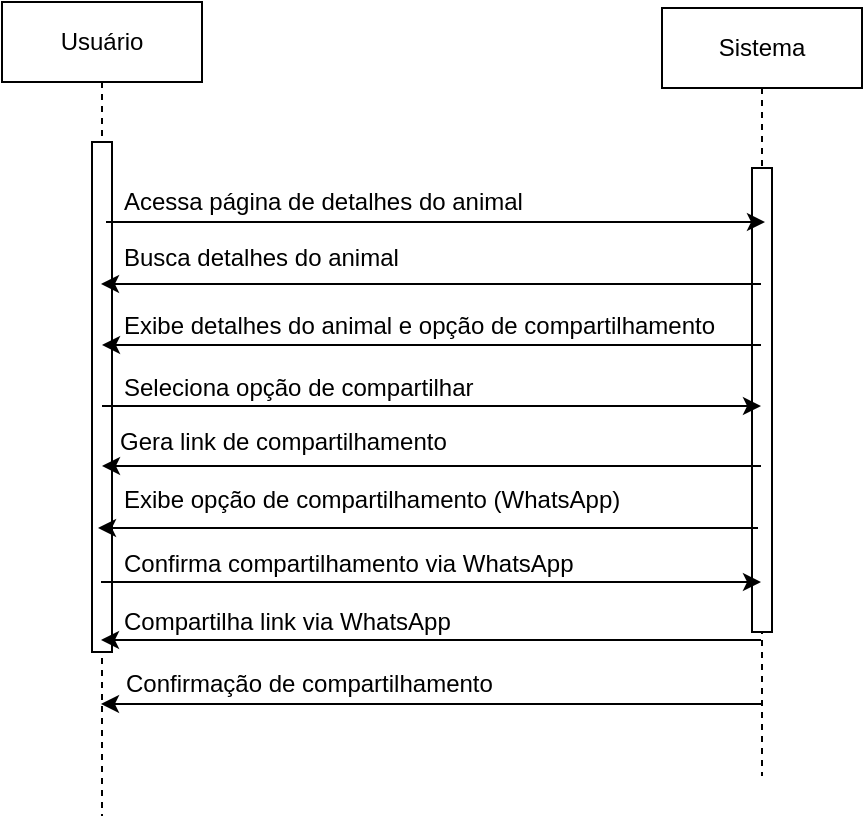 <mxfile version="24.7.17">
  <diagram name="Page-1" id="2YBvvXClWsGukQMizWep">
    <mxGraphModel dx="1120" dy="860" grid="0" gridSize="10" guides="1" tooltips="1" connect="1" arrows="1" fold="1" page="0" pageScale="1" pageWidth="850" pageHeight="1100" math="0" shadow="0">
      <root>
        <mxCell id="0" />
        <mxCell id="1" parent="0" />
        <mxCell id="Q70-bxdivQlcTtMHeyKR-1" value="Usuário" style="shape=umlLifeline;perimeter=lifelinePerimeter;whiteSpace=wrap;html=1;container=0;dropTarget=0;collapsible=0;recursiveResize=0;outlineConnect=0;portConstraint=eastwest;newEdgeStyle={&quot;edgeStyle&quot;:&quot;elbowEdgeStyle&quot;,&quot;elbow&quot;:&quot;vertical&quot;,&quot;curved&quot;:0,&quot;rounded&quot;:0};" parent="1" vertex="1">
          <mxGeometry x="40" y="-12" width="100" height="407" as="geometry" />
        </mxCell>
        <mxCell id="Q70-bxdivQlcTtMHeyKR-2" value="" style="html=1;points=[];perimeter=orthogonalPerimeter;outlineConnect=0;targetShapes=umlLifeline;portConstraint=eastwest;newEdgeStyle={&quot;edgeStyle&quot;:&quot;elbowEdgeStyle&quot;,&quot;elbow&quot;:&quot;vertical&quot;,&quot;curved&quot;:0,&quot;rounded&quot;:0};" parent="Q70-bxdivQlcTtMHeyKR-1" vertex="1">
          <mxGeometry x="45" y="70" width="10" height="255" as="geometry" />
        </mxCell>
        <mxCell id="Q70-bxdivQlcTtMHeyKR-3" value="Sistema" style="shape=umlLifeline;perimeter=lifelinePerimeter;whiteSpace=wrap;html=1;container=0;dropTarget=0;collapsible=0;recursiveResize=0;outlineConnect=0;portConstraint=eastwest;newEdgeStyle={&quot;edgeStyle&quot;:&quot;elbowEdgeStyle&quot;,&quot;elbow&quot;:&quot;vertical&quot;,&quot;curved&quot;:0,&quot;rounded&quot;:0};" parent="1" vertex="1">
          <mxGeometry x="370" y="-9" width="100" height="384" as="geometry" />
        </mxCell>
        <mxCell id="Q70-bxdivQlcTtMHeyKR-4" value="" style="html=1;points=[];perimeter=orthogonalPerimeter;outlineConnect=0;targetShapes=umlLifeline;portConstraint=eastwest;newEdgeStyle={&quot;edgeStyle&quot;:&quot;elbowEdgeStyle&quot;,&quot;elbow&quot;:&quot;vertical&quot;,&quot;curved&quot;:0,&quot;rounded&quot;:0};" parent="Q70-bxdivQlcTtMHeyKR-3" vertex="1">
          <mxGeometry x="45" y="80" width="10" height="232" as="geometry" />
        </mxCell>
        <mxCell id="Q70-bxdivQlcTtMHeyKR-5" value="" style="endArrow=classic;html=1;rounded=0;" parent="1" edge="1">
          <mxGeometry width="50" height="50" relative="1" as="geometry">
            <mxPoint x="92" y="98" as="sourcePoint" />
            <mxPoint x="421.5" y="98" as="targetPoint" />
          </mxGeometry>
        </mxCell>
        <mxCell id="Q70-bxdivQlcTtMHeyKR-9" value="" style="endArrow=classic;html=1;rounded=0;" parent="1" source="Q70-bxdivQlcTtMHeyKR-3" edge="1">
          <mxGeometry width="50" height="50" relative="1" as="geometry">
            <mxPoint x="310" y="159.5" as="sourcePoint" />
            <mxPoint x="90" y="159.5" as="targetPoint" />
          </mxGeometry>
        </mxCell>
        <mxCell id="Q70-bxdivQlcTtMHeyKR-15" value="Acessa página de detalhes do animal" style="text;whiteSpace=wrap;html=1;" parent="1" vertex="1">
          <mxGeometry x="99" y="74" width="212" height="24" as="geometry" />
        </mxCell>
        <mxCell id="Q70-bxdivQlcTtMHeyKR-17" value="Exibe detalhes do animal e opção de compartilhamento" style="text;whiteSpace=wrap;html=1;" parent="1" vertex="1">
          <mxGeometry x="99" y="136" width="311" height="19" as="geometry" />
        </mxCell>
        <mxCell id="Q70-bxdivQlcTtMHeyKR-20" value="" style="endArrow=classic;html=1;rounded=0;" parent="1" target="Q70-bxdivQlcTtMHeyKR-3" edge="1">
          <mxGeometry width="50" height="50" relative="1" as="geometry">
            <mxPoint x="90" y="190" as="sourcePoint" />
            <mxPoint x="309.5" y="190" as="targetPoint" />
          </mxGeometry>
        </mxCell>
        <mxCell id="Q70-bxdivQlcTtMHeyKR-21" value="Seleciona opção de compartilhar" style="text;whiteSpace=wrap;html=1;" parent="1" vertex="1">
          <mxGeometry x="99" y="167" width="299" height="12" as="geometry" />
        </mxCell>
        <mxCell id="Q70-bxdivQlcTtMHeyKR-22" value="" style="endArrow=classic;html=1;rounded=0;" parent="1" source="Q70-bxdivQlcTtMHeyKR-3" edge="1">
          <mxGeometry width="50" height="50" relative="1" as="geometry">
            <mxPoint x="310" y="220" as="sourcePoint" />
            <mxPoint x="90" y="220" as="targetPoint" />
          </mxGeometry>
        </mxCell>
        <mxCell id="Q70-bxdivQlcTtMHeyKR-23" value="Gera link de compartilhamento" style="text;whiteSpace=wrap;html=1;" parent="1" vertex="1">
          <mxGeometry x="97" y="194" width="209" height="22" as="geometry" />
        </mxCell>
        <mxCell id="Q70-bxdivQlcTtMHeyKR-27" value="Exibe opção de compartilhamento (WhatsApp)" style="text;whiteSpace=wrap;html=1;" parent="1" vertex="1">
          <mxGeometry x="99" y="223" width="308" height="21" as="geometry" />
        </mxCell>
        <mxCell id="Q70-bxdivQlcTtMHeyKR-28" value="" style="endArrow=classic;html=1;rounded=0;" parent="1" edge="1">
          <mxGeometry width="50" height="50" relative="1" as="geometry">
            <mxPoint x="418" y="251" as="sourcePoint" />
            <mxPoint x="88" y="251" as="targetPoint" />
          </mxGeometry>
        </mxCell>
        <mxCell id="LUMTxGcsjNxDAsT8f3oc-3" value="Busca detalhes do animal" style="text;whiteSpace=wrap;" parent="1" vertex="1">
          <mxGeometry x="99" y="102" width="165" height="36" as="geometry" />
        </mxCell>
        <mxCell id="LUMTxGcsjNxDAsT8f3oc-4" value="Confirma compartilhamento via WhatsApp" style="text;whiteSpace=wrap;" parent="1" vertex="1">
          <mxGeometry x="99" y="255" width="253" height="36" as="geometry" />
        </mxCell>
        <mxCell id="LUMTxGcsjNxDAsT8f3oc-5" value="" style="endArrow=classic;html=1;rounded=0;" parent="1" edge="1">
          <mxGeometry width="50" height="50" relative="1" as="geometry">
            <mxPoint x="89.5" y="278" as="sourcePoint" />
            <mxPoint x="419.5" y="278" as="targetPoint" />
          </mxGeometry>
        </mxCell>
        <mxCell id="LUMTxGcsjNxDAsT8f3oc-6" value="Compartilha link via WhatsApp" style="text;whiteSpace=wrap;" parent="1" vertex="1">
          <mxGeometry x="99" y="284" width="191" height="36" as="geometry" />
        </mxCell>
        <mxCell id="LUMTxGcsjNxDAsT8f3oc-7" value="" style="endArrow=classic;html=1;rounded=0;" parent="1" edge="1">
          <mxGeometry width="50" height="50" relative="1" as="geometry">
            <mxPoint x="419.5" y="307" as="sourcePoint" />
            <mxPoint x="89.5" y="307" as="targetPoint" />
          </mxGeometry>
        </mxCell>
        <mxCell id="LUMTxGcsjNxDAsT8f3oc-8" value="" style="endArrow=classic;html=1;rounded=0;" parent="1" edge="1">
          <mxGeometry width="50" height="50" relative="1" as="geometry">
            <mxPoint x="419.5" y="129" as="sourcePoint" />
            <mxPoint x="89.5" y="129" as="targetPoint" />
          </mxGeometry>
        </mxCell>
        <mxCell id="LUMTxGcsjNxDAsT8f3oc-9" value="Confirmação de compartilhamento" style="text;whiteSpace=wrap;" parent="1" vertex="1">
          <mxGeometry x="100" y="315" width="211" height="36" as="geometry" />
        </mxCell>
        <mxCell id="LUMTxGcsjNxDAsT8f3oc-10" value="" style="endArrow=classic;html=1;rounded=0;" parent="1" edge="1">
          <mxGeometry width="50" height="50" relative="1" as="geometry">
            <mxPoint x="419.5" y="339" as="sourcePoint" />
            <mxPoint x="89.5" y="339" as="targetPoint" />
          </mxGeometry>
        </mxCell>
      </root>
    </mxGraphModel>
  </diagram>
</mxfile>
